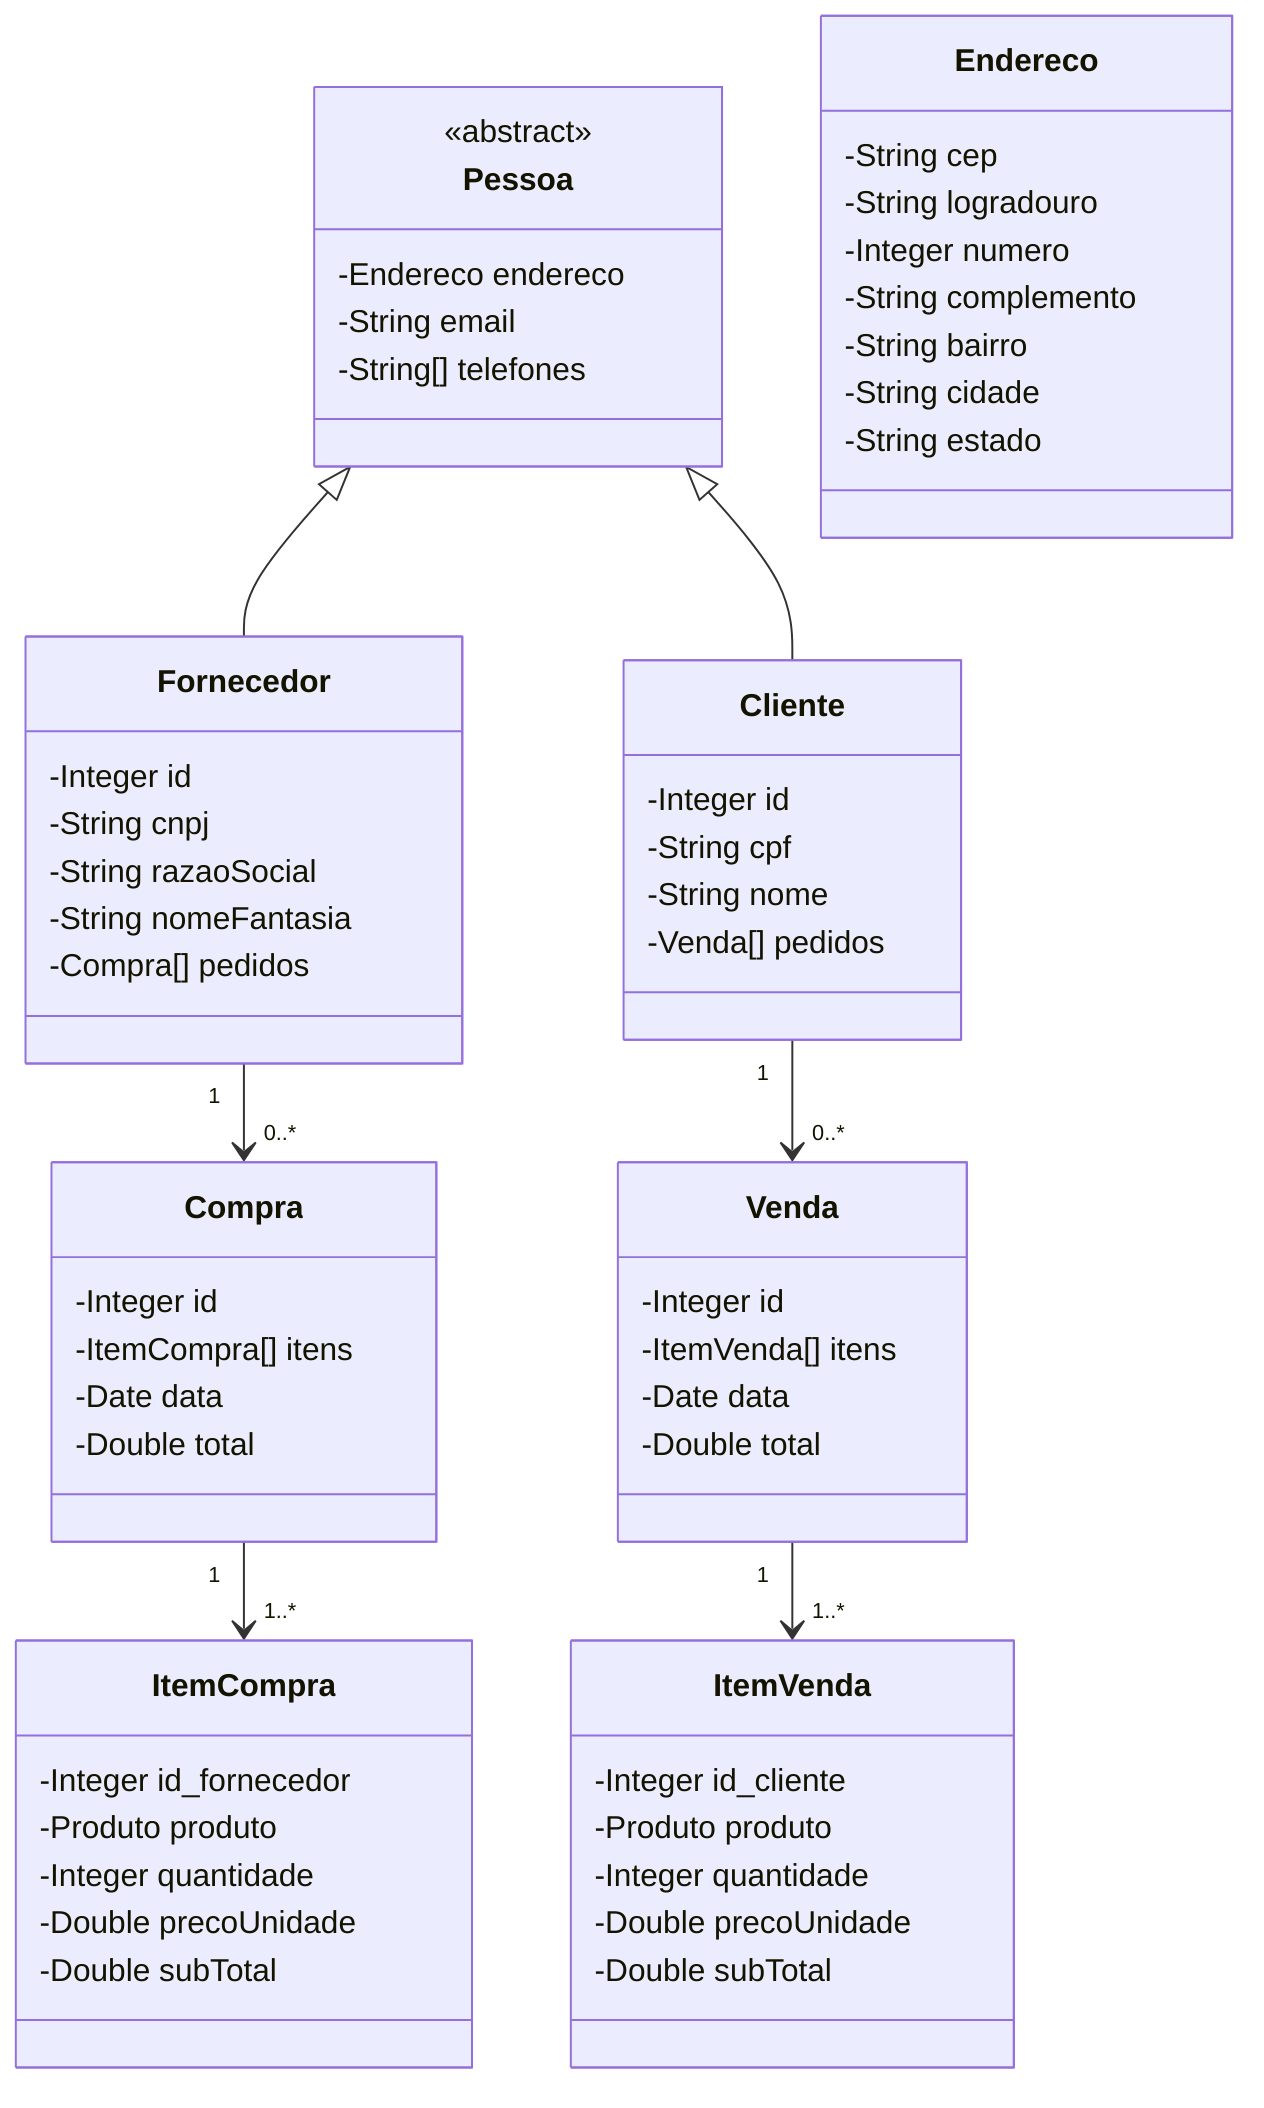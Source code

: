 classDiagram
    class Pessoa {
        <<abstract>>
        -Endereco endereco
        -String email
        -String[] telefones
    }

    class Fornecedor {
        -Integer id
        -String cnpj
        -String razaoSocial
        -String nomeFantasia
        -Compra[] pedidos
    }

    class ItemCompra {
        -Integer id_fornecedor
        -Produto produto
        -Integer quantidade
        -Double precoUnidade
        -Double subTotal
    }

    class Compra {
        -Integer id
        -ItemCompra[] itens
        -Date data
        -Double total
    }

    class Cliente {
        -Integer id
        -String cpf
        -String nome
        -Venda[] pedidos
    }

    class ItemVenda {
        -Integer id_cliente
        -Produto produto
        -Integer quantidade
        -Double precoUnidade
        -Double subTotal
    }

    class Venda {
        -Integer id
        -ItemVenda[] itens
        -Date data
        -Double total
    }

    %%-- seria interessante criar uma função autoCEP(String cep), mas teríamos de baixar as tabelas de CEP do IBGE --%%
    %%-- no caso essa função buscaria do CEP da pessoa e completaria automaticamente o Estado, Cidade, Bairro e Logradouro de Endereco  --%%
    class Endereco {
        -String cep
        -String logradouro
        -Integer numero
        -String complemento
        -String bairro
        -String cidade
        -String estado
    }

    Pessoa <|-- Fornecedor
    Pessoa <|-- Cliente

    Fornecedor "1" --> "0..*" Compra
    Compra "1" --> "1..*" ItemCompra

    Cliente "1" --> "0..*" Venda
    Venda "1" --> "1..*" ItemVenda